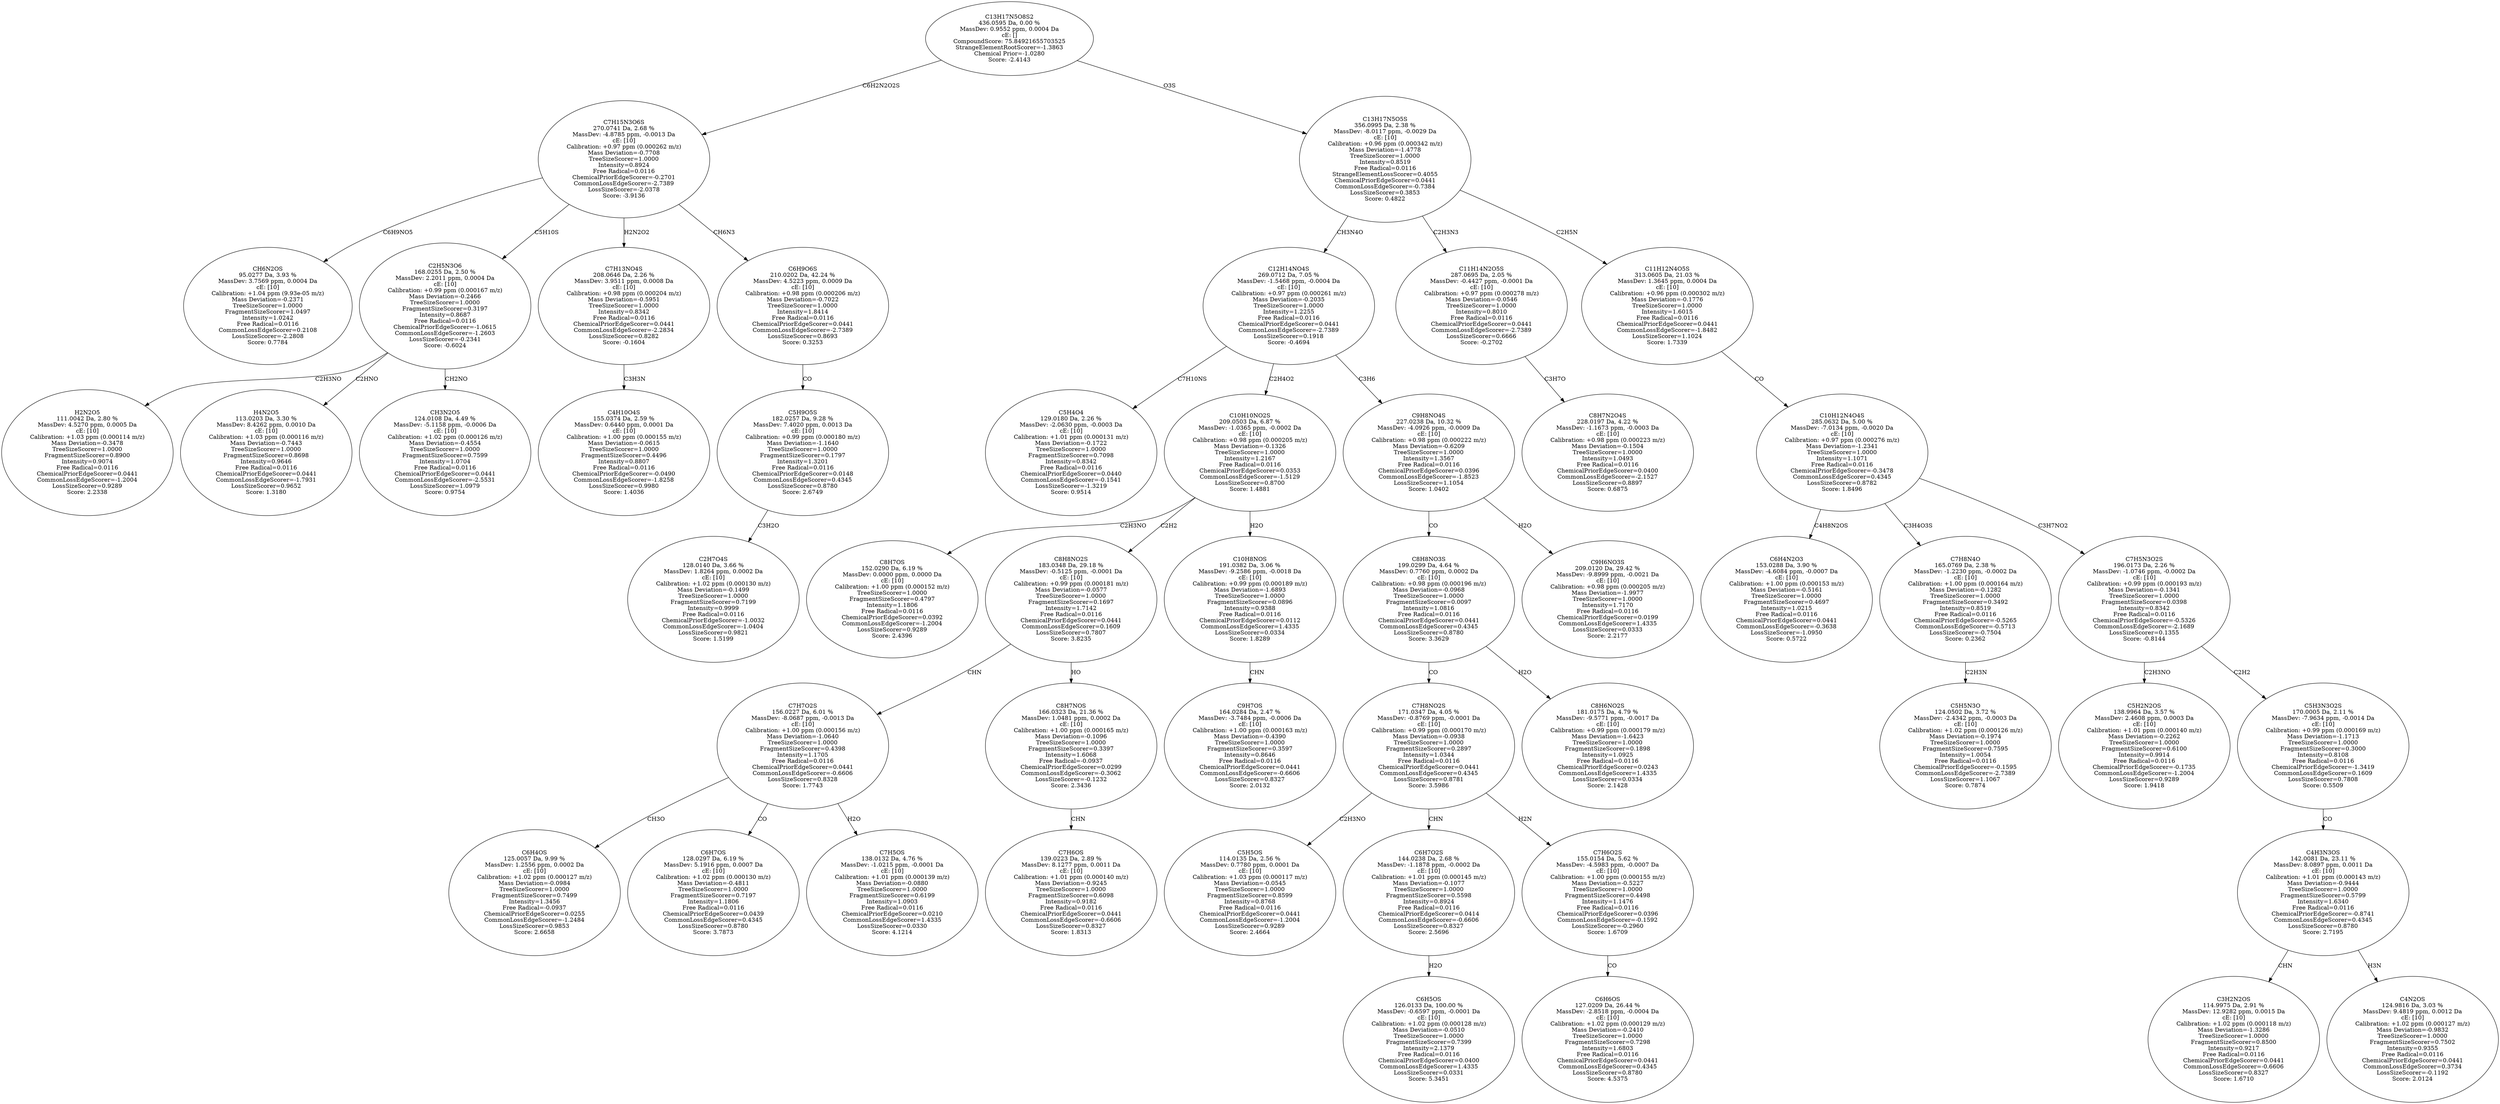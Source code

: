 strict digraph {
v1 [label="CH6N2OS\n95.0277 Da, 3.93 %\nMassDev: 3.7569 ppm, 0.0004 Da\ncE: [10]\nCalibration: +1.04 ppm (9.93e-05 m/z)\nMass Deviation=-0.2371\nTreeSizeScorer=1.0000\nFragmentSizeScorer=1.0497\nIntensity=1.0242\nFree Radical=0.0116\nCommonLossEdgeScorer=0.2108\nLossSizeScorer=-2.2808\nScore: 0.7784"];
v2 [label="H2N2O5\n111.0042 Da, 2.80 %\nMassDev: 4.5270 ppm, 0.0005 Da\ncE: [10]\nCalibration: +1.03 ppm (0.000114 m/z)\nMass Deviation=-0.3478\nTreeSizeScorer=1.0000\nFragmentSizeScorer=0.8900\nIntensity=0.9074\nFree Radical=0.0116\nChemicalPriorEdgeScorer=0.0441\nCommonLossEdgeScorer=-1.2004\nLossSizeScorer=0.9289\nScore: 2.2338"];
v3 [label="H4N2O5\n113.0203 Da, 3.30 %\nMassDev: 8.4262 ppm, 0.0010 Da\ncE: [10]\nCalibration: +1.03 ppm (0.000116 m/z)\nMass Deviation=-0.7443\nTreeSizeScorer=1.0000\nFragmentSizeScorer=0.8698\nIntensity=0.9646\nFree Radical=0.0116\nChemicalPriorEdgeScorer=0.0441\nCommonLossEdgeScorer=-1.7931\nLossSizeScorer=0.9652\nScore: 1.3180"];
v4 [label="CH3N2O5\n124.0108 Da, 4.49 %\nMassDev: -5.1158 ppm, -0.0006 Da\ncE: [10]\nCalibration: +1.02 ppm (0.000126 m/z)\nMass Deviation=-0.4554\nTreeSizeScorer=1.0000\nFragmentSizeScorer=0.7599\nIntensity=1.0704\nFree Radical=0.0116\nChemicalPriorEdgeScorer=0.0441\nCommonLossEdgeScorer=-2.5531\nLossSizeScorer=1.0979\nScore: 0.9754"];
v5 [label="C2H5N3O6\n168.0255 Da, 2.50 %\nMassDev: 2.2011 ppm, 0.0004 Da\ncE: [10]\nCalibration: +0.99 ppm (0.000167 m/z)\nMass Deviation=-0.2466\nTreeSizeScorer=1.0000\nFragmentSizeScorer=0.3197\nIntensity=0.8687\nFree Radical=0.0116\nChemicalPriorEdgeScorer=-1.0615\nCommonLossEdgeScorer=-1.2603\nLossSizeScorer=-0.2341\nScore: -0.6024"];
v6 [label="C4H10O4S\n155.0374 Da, 2.59 %\nMassDev: 0.6440 ppm, 0.0001 Da\ncE: [10]\nCalibration: +1.00 ppm (0.000155 m/z)\nMass Deviation=-0.0615\nTreeSizeScorer=1.0000\nFragmentSizeScorer=0.4496\nIntensity=0.8807\nFree Radical=0.0116\nChemicalPriorEdgeScorer=-0.0490\nCommonLossEdgeScorer=-1.8258\nLossSizeScorer=0.9980\nScore: 1.4036"];
v7 [label="C7H13NO4S\n208.0646 Da, 2.26 %\nMassDev: 3.9511 ppm, 0.0008 Da\ncE: [10]\nCalibration: +0.98 ppm (0.000204 m/z)\nMass Deviation=-0.5951\nTreeSizeScorer=1.0000\nIntensity=0.8342\nFree Radical=0.0116\nChemicalPriorEdgeScorer=0.0441\nCommonLossEdgeScorer=-2.2834\nLossSizeScorer=0.8282\nScore: -0.1604"];
v8 [label="C2H7O4S\n128.0140 Da, 3.66 %\nMassDev: 1.8264 ppm, 0.0002 Da\ncE: [10]\nCalibration: +1.02 ppm (0.000130 m/z)\nMass Deviation=-0.1499\nTreeSizeScorer=1.0000\nFragmentSizeScorer=0.7199\nIntensity=0.9999\nFree Radical=0.0116\nChemicalPriorEdgeScorer=-1.0032\nCommonLossEdgeScorer=-1.0404\nLossSizeScorer=0.9821\nScore: 1.5199"];
v9 [label="C5H9O5S\n182.0257 Da, 9.28 %\nMassDev: 7.4020 ppm, 0.0013 Da\ncE: [10]\nCalibration: +0.99 ppm (0.000180 m/z)\nMass Deviation=-1.1640\nTreeSizeScorer=1.0000\nFragmentSizeScorer=0.1797\nIntensity=1.3201\nFree Radical=0.0116\nChemicalPriorEdgeScorer=0.0148\nCommonLossEdgeScorer=0.4345\nLossSizeScorer=0.8780\nScore: 2.6749"];
v10 [label="C6H9O6S\n210.0202 Da, 42.24 %\nMassDev: 4.5223 ppm, 0.0009 Da\ncE: [10]\nCalibration: +0.98 ppm (0.000206 m/z)\nMass Deviation=-0.7022\nTreeSizeScorer=1.0000\nIntensity=1.8414\nFree Radical=0.0116\nChemicalPriorEdgeScorer=0.0441\nCommonLossEdgeScorer=-2.7389\nLossSizeScorer=0.8693\nScore: 0.3253"];
v11 [label="C7H15N3O6S\n270.0741 Da, 2.68 %\nMassDev: -4.8785 ppm, -0.0013 Da\ncE: [10]\nCalibration: +0.97 ppm (0.000262 m/z)\nMass Deviation=-0.7708\nTreeSizeScorer=1.0000\nIntensity=0.8924\nFree Radical=0.0116\nChemicalPriorEdgeScorer=-0.2701\nCommonLossEdgeScorer=-2.7389\nLossSizeScorer=-2.0378\nScore: -3.9136"];
v12 [label="C5H4O4\n129.0180 Da, 2.26 %\nMassDev: -2.0630 ppm, -0.0003 Da\ncE: [10]\nCalibration: +1.01 ppm (0.000131 m/z)\nMass Deviation=-0.1722\nTreeSizeScorer=1.0000\nFragmentSizeScorer=0.7098\nIntensity=0.8342\nFree Radical=0.0116\nChemicalPriorEdgeScorer=0.0440\nCommonLossEdgeScorer=-0.1541\nLossSizeScorer=-1.3219\nScore: 0.9514"];
v13 [label="C8H7OS\n152.0290 Da, 6.19 %\nMassDev: 0.0000 ppm, 0.0000 Da\ncE: [10]\nCalibration: +1.00 ppm (0.000152 m/z)\nTreeSizeScorer=1.0000\nFragmentSizeScorer=0.4797\nIntensity=1.1806\nFree Radical=0.0116\nChemicalPriorEdgeScorer=0.0392\nCommonLossEdgeScorer=-1.2004\nLossSizeScorer=0.9289\nScore: 2.4396"];
v14 [label="C6H4OS\n125.0057 Da, 9.99 %\nMassDev: 1.2556 ppm, 0.0002 Da\ncE: [10]\nCalibration: +1.02 ppm (0.000127 m/z)\nMass Deviation=-0.0984\nTreeSizeScorer=1.0000\nFragmentSizeScorer=0.7499\nIntensity=1.3456\nFree Radical=-0.0937\nChemicalPriorEdgeScorer=0.0255\nCommonLossEdgeScorer=-1.2484\nLossSizeScorer=0.9853\nScore: 2.6658"];
v15 [label="C6H7OS\n128.0297 Da, 6.19 %\nMassDev: 5.1916 ppm, 0.0007 Da\ncE: [10]\nCalibration: +1.02 ppm (0.000130 m/z)\nMass Deviation=-0.4811\nTreeSizeScorer=1.0000\nFragmentSizeScorer=0.7197\nIntensity=1.1806\nFree Radical=0.0116\nChemicalPriorEdgeScorer=0.0439\nCommonLossEdgeScorer=0.4345\nLossSizeScorer=0.8780\nScore: 3.7873"];
v16 [label="C7H5OS\n138.0132 Da, 4.76 %\nMassDev: -1.0215 ppm, -0.0001 Da\ncE: [10]\nCalibration: +1.01 ppm (0.000139 m/z)\nMass Deviation=-0.0880\nTreeSizeScorer=1.0000\nFragmentSizeScorer=0.6199\nIntensity=1.0903\nFree Radical=0.0116\nChemicalPriorEdgeScorer=0.0210\nCommonLossEdgeScorer=1.4335\nLossSizeScorer=0.0330\nScore: 4.1214"];
v17 [label="C7H7O2S\n156.0227 Da, 6.01 %\nMassDev: -8.0687 ppm, -0.0013 Da\ncE: [10]\nCalibration: +1.00 ppm (0.000156 m/z)\nMass Deviation=-1.0640\nTreeSizeScorer=1.0000\nFragmentSizeScorer=0.4398\nIntensity=1.1705\nFree Radical=0.0116\nChemicalPriorEdgeScorer=0.0441\nCommonLossEdgeScorer=-0.6606\nLossSizeScorer=0.8328\nScore: 1.7743"];
v18 [label="C7H6OS\n139.0223 Da, 2.89 %\nMassDev: 8.1277 ppm, 0.0011 Da\ncE: [10]\nCalibration: +1.01 ppm (0.000140 m/z)\nMass Deviation=-0.9245\nTreeSizeScorer=1.0000\nFragmentSizeScorer=0.6098\nIntensity=0.9182\nFree Radical=0.0116\nChemicalPriorEdgeScorer=0.0441\nCommonLossEdgeScorer=-0.6606\nLossSizeScorer=0.8327\nScore: 1.8313"];
v19 [label="C8H7NOS\n166.0323 Da, 21.36 %\nMassDev: 1.0481 ppm, 0.0002 Da\ncE: [10]\nCalibration: +1.00 ppm (0.000165 m/z)\nMass Deviation=-0.1096\nTreeSizeScorer=1.0000\nFragmentSizeScorer=0.3397\nIntensity=1.6068\nFree Radical=-0.0937\nChemicalPriorEdgeScorer=0.0299\nCommonLossEdgeScorer=-0.3062\nLossSizeScorer=-0.1232\nScore: 2.3436"];
v20 [label="C8H8NO2S\n183.0348 Da, 29.18 %\nMassDev: -0.5125 ppm, -0.0001 Da\ncE: [10]\nCalibration: +0.99 ppm (0.000181 m/z)\nMass Deviation=-0.0577\nTreeSizeScorer=1.0000\nFragmentSizeScorer=0.1697\nIntensity=1.7142\nFree Radical=0.0116\nChemicalPriorEdgeScorer=0.0441\nCommonLossEdgeScorer=0.1609\nLossSizeScorer=0.7807\nScore: 3.8235"];
v21 [label="C9H7OS\n164.0284 Da, 2.47 %\nMassDev: -3.7484 ppm, -0.0006 Da\ncE: [10]\nCalibration: +1.00 ppm (0.000163 m/z)\nMass Deviation=-0.4390\nTreeSizeScorer=1.0000\nFragmentSizeScorer=0.3597\nIntensity=0.8646\nFree Radical=0.0116\nChemicalPriorEdgeScorer=0.0441\nCommonLossEdgeScorer=-0.6606\nLossSizeScorer=0.8327\nScore: 2.0132"];
v22 [label="C10H8NOS\n191.0382 Da, 3.06 %\nMassDev: -9.2586 ppm, -0.0018 Da\ncE: [10]\nCalibration: +0.99 ppm (0.000189 m/z)\nMass Deviation=-1.6893\nTreeSizeScorer=1.0000\nFragmentSizeScorer=0.0896\nIntensity=0.9388\nFree Radical=0.0116\nChemicalPriorEdgeScorer=0.0112\nCommonLossEdgeScorer=1.4335\nLossSizeScorer=0.0334\nScore: 1.8289"];
v23 [label="C10H10NO2S\n209.0503 Da, 6.87 %\nMassDev: -1.0365 ppm, -0.0002 Da\ncE: [10]\nCalibration: +0.98 ppm (0.000205 m/z)\nMass Deviation=-0.1326\nTreeSizeScorer=1.0000\nIntensity=1.2167\nFree Radical=0.0116\nChemicalPriorEdgeScorer=0.0353\nCommonLossEdgeScorer=-1.5129\nLossSizeScorer=0.8700\nScore: 1.4881"];
v24 [label="C5H5OS\n114.0135 Da, 2.56 %\nMassDev: 0.7780 ppm, 0.0001 Da\ncE: [10]\nCalibration: +1.03 ppm (0.000117 m/z)\nMass Deviation=-0.0545\nTreeSizeScorer=1.0000\nFragmentSizeScorer=0.8599\nIntensity=0.8768\nFree Radical=0.0116\nChemicalPriorEdgeScorer=0.0441\nCommonLossEdgeScorer=-1.2004\nLossSizeScorer=0.9289\nScore: 2.4664"];
v25 [label="C6H5OS\n126.0133 Da, 100.00 %\nMassDev: -0.6597 ppm, -0.0001 Da\ncE: [10]\nCalibration: +1.02 ppm (0.000128 m/z)\nMass Deviation=-0.0510\nTreeSizeScorer=1.0000\nFragmentSizeScorer=0.7399\nIntensity=2.1379\nFree Radical=0.0116\nChemicalPriorEdgeScorer=0.0400\nCommonLossEdgeScorer=1.4335\nLossSizeScorer=0.0331\nScore: 5.3451"];
v26 [label="C6H7O2S\n144.0238 Da, 2.68 %\nMassDev: -1.1878 ppm, -0.0002 Da\ncE: [10]\nCalibration: +1.01 ppm (0.000145 m/z)\nMass Deviation=-0.1077\nTreeSizeScorer=1.0000\nFragmentSizeScorer=0.5598\nIntensity=0.8924\nFree Radical=0.0116\nChemicalPriorEdgeScorer=0.0414\nCommonLossEdgeScorer=-0.6606\nLossSizeScorer=0.8327\nScore: 2.5696"];
v27 [label="C6H6OS\n127.0209 Da, 26.44 %\nMassDev: -2.8518 ppm, -0.0004 Da\ncE: [10]\nCalibration: +1.02 ppm (0.000129 m/z)\nMass Deviation=-0.2410\nTreeSizeScorer=1.0000\nFragmentSizeScorer=0.7298\nIntensity=1.6803\nFree Radical=0.0116\nChemicalPriorEdgeScorer=0.0441\nCommonLossEdgeScorer=0.4345\nLossSizeScorer=0.8780\nScore: 4.5375"];
v28 [label="C7H6O2S\n155.0154 Da, 5.62 %\nMassDev: -4.5983 ppm, -0.0007 Da\ncE: [10]\nCalibration: +1.00 ppm (0.000155 m/z)\nMass Deviation=-0.5227\nTreeSizeScorer=1.0000\nFragmentSizeScorer=0.4498\nIntensity=1.1476\nFree Radical=0.0116\nChemicalPriorEdgeScorer=0.0396\nCommonLossEdgeScorer=-0.1592\nLossSizeScorer=-0.2960\nScore: 1.6709"];
v29 [label="C7H8NO2S\n171.0347 Da, 4.05 %\nMassDev: -0.8769 ppm, -0.0001 Da\ncE: [10]\nCalibration: +0.99 ppm (0.000170 m/z)\nMass Deviation=-0.0938\nTreeSizeScorer=1.0000\nFragmentSizeScorer=0.2897\nIntensity=1.0344\nFree Radical=0.0116\nChemicalPriorEdgeScorer=0.0441\nCommonLossEdgeScorer=0.4345\nLossSizeScorer=0.8781\nScore: 3.5986"];
v30 [label="C8H6NO2S\n181.0175 Da, 4.79 %\nMassDev: -9.5771 ppm, -0.0017 Da\ncE: [10]\nCalibration: +0.99 ppm (0.000179 m/z)\nMass Deviation=-1.6423\nTreeSizeScorer=1.0000\nFragmentSizeScorer=0.1898\nIntensity=1.0925\nFree Radical=0.0116\nChemicalPriorEdgeScorer=0.0243\nCommonLossEdgeScorer=1.4335\nLossSizeScorer=0.0334\nScore: 2.1428"];
v31 [label="C8H8NO3S\n199.0299 Da, 4.64 %\nMassDev: 0.7760 ppm, 0.0002 Da\ncE: [10]\nCalibration: +0.98 ppm (0.000196 m/z)\nMass Deviation=-0.0968\nTreeSizeScorer=1.0000\nFragmentSizeScorer=0.0097\nIntensity=1.0816\nFree Radical=0.0116\nChemicalPriorEdgeScorer=0.0441\nCommonLossEdgeScorer=0.4345\nLossSizeScorer=0.8780\nScore: 3.3629"];
v32 [label="C9H6NO3S\n209.0120 Da, 29.42 %\nMassDev: -9.8999 ppm, -0.0021 Da\ncE: [10]\nCalibration: +0.98 ppm (0.000205 m/z)\nMass Deviation=-1.9977\nTreeSizeScorer=1.0000\nIntensity=1.7170\nFree Radical=0.0116\nChemicalPriorEdgeScorer=0.0199\nCommonLossEdgeScorer=1.4335\nLossSizeScorer=0.0333\nScore: 2.2177"];
v33 [label="C9H8NO4S\n227.0238 Da, 10.32 %\nMassDev: -4.0926 ppm, -0.0009 Da\ncE: [10]\nCalibration: +0.98 ppm (0.000222 m/z)\nMass Deviation=-0.6209\nTreeSizeScorer=1.0000\nIntensity=1.3567\nFree Radical=0.0116\nChemicalPriorEdgeScorer=0.0396\nCommonLossEdgeScorer=-1.8523\nLossSizeScorer=1.1054\nScore: 1.0402"];
v34 [label="C12H14NO4S\n269.0712 Da, 7.05 %\nMassDev: -1.5468 ppm, -0.0004 Da\ncE: [10]\nCalibration: +0.97 ppm (0.000261 m/z)\nMass Deviation=-0.2035\nTreeSizeScorer=1.0000\nIntensity=1.2255\nFree Radical=0.0116\nChemicalPriorEdgeScorer=0.0441\nCommonLossEdgeScorer=-2.7389\nLossSizeScorer=0.1918\nScore: -0.4694"];
v35 [label="C8H7N2O4S\n228.0197 Da, 4.22 %\nMassDev: -1.1673 ppm, -0.0003 Da\ncE: [10]\nCalibration: +0.98 ppm (0.000223 m/z)\nMass Deviation=-0.1504\nTreeSizeScorer=1.0000\nIntensity=1.0493\nFree Radical=0.0116\nChemicalPriorEdgeScorer=0.0400\nCommonLossEdgeScorer=-2.1527\nLossSizeScorer=0.8897\nScore: 0.6875"];
v36 [label="C11H14N2O5S\n287.0695 Da, 2.05 %\nMassDev: -0.4427 ppm, -0.0001 Da\ncE: [10]\nCalibration: +0.97 ppm (0.000278 m/z)\nMass Deviation=-0.0546\nTreeSizeScorer=1.0000\nIntensity=0.8010\nFree Radical=0.0116\nChemicalPriorEdgeScorer=0.0441\nCommonLossEdgeScorer=-2.7389\nLossSizeScorer=0.6666\nScore: -0.2702"];
v37 [label="C6H4N2O3\n153.0288 Da, 3.90 %\nMassDev: -4.6084 ppm, -0.0007 Da\ncE: [10]\nCalibration: +1.00 ppm (0.000153 m/z)\nMass Deviation=-0.5161\nTreeSizeScorer=1.0000\nFragmentSizeScorer=0.4697\nIntensity=1.0215\nFree Radical=0.0116\nChemicalPriorEdgeScorer=0.0441\nCommonLossEdgeScorer=-0.3638\nLossSizeScorer=-1.0950\nScore: 0.5722"];
v38 [label="C5H5N3O\n124.0502 Da, 3.72 %\nMassDev: -2.4342 ppm, -0.0003 Da\ncE: [10]\nCalibration: +1.02 ppm (0.000126 m/z)\nMass Deviation=-0.1974\nTreeSizeScorer=1.0000\nFragmentSizeScorer=0.7595\nIntensity=1.0054\nFree Radical=0.0116\nChemicalPriorEdgeScorer=-0.1595\nCommonLossEdgeScorer=-2.7389\nLossSizeScorer=1.1067\nScore: 0.7874"];
v39 [label="C7H8N4O\n165.0769 Da, 2.38 %\nMassDev: -1.2230 ppm, -0.0002 Da\ncE: [10]\nCalibration: +1.00 ppm (0.000164 m/z)\nMass Deviation=-0.1282\nTreeSizeScorer=1.0000\nFragmentSizeScorer=0.3492\nIntensity=0.8519\nFree Radical=0.0116\nChemicalPriorEdgeScorer=-0.5265\nCommonLossEdgeScorer=-0.5713\nLossSizeScorer=-0.7504\nScore: 0.2362"];
v40 [label="C5H2N2OS\n138.9964 Da, 3.57 %\nMassDev: 2.4608 ppm, 0.0003 Da\ncE: [10]\nCalibration: +1.01 ppm (0.000140 m/z)\nMass Deviation=-0.2262\nTreeSizeScorer=1.0000\nFragmentSizeScorer=0.6100\nIntensity=0.9914\nFree Radical=0.0116\nChemicalPriorEdgeScorer=-0.1735\nCommonLossEdgeScorer=-1.2004\nLossSizeScorer=0.9289\nScore: 1.9418"];
v41 [label="C3H2N2OS\n114.9975 Da, 2.91 %\nMassDev: 12.9282 ppm, 0.0015 Da\ncE: [10]\nCalibration: +1.02 ppm (0.000118 m/z)\nMass Deviation=-1.3286\nTreeSizeScorer=1.0000\nFragmentSizeScorer=0.8500\nIntensity=0.9217\nFree Radical=0.0116\nChemicalPriorEdgeScorer=0.0441\nCommonLossEdgeScorer=-0.6606\nLossSizeScorer=0.8327\nScore: 1.6710"];
v42 [label="C4N2OS\n124.9816 Da, 3.03 %\nMassDev: 9.4819 ppm, 0.0012 Da\ncE: [10]\nCalibration: +1.02 ppm (0.000127 m/z)\nMass Deviation=-0.9832\nTreeSizeScorer=1.0000\nFragmentSizeScorer=0.7502\nIntensity=0.9355\nFree Radical=0.0116\nChemicalPriorEdgeScorer=0.0441\nCommonLossEdgeScorer=0.3734\nLossSizeScorer=-0.1192\nScore: 2.0124"];
v43 [label="C4H3N3OS\n142.0081 Da, 23.11 %\nMassDev: 8.0897 ppm, 0.0011 Da\ncE: [10]\nCalibration: +1.01 ppm (0.000143 m/z)\nMass Deviation=-0.9444\nTreeSizeScorer=1.0000\nFragmentSizeScorer=0.5799\nIntensity=1.6340\nFree Radical=0.0116\nChemicalPriorEdgeScorer=-0.8741\nCommonLossEdgeScorer=0.4345\nLossSizeScorer=0.8780\nScore: 2.7195"];
v44 [label="C5H3N3O2S\n170.0005 Da, 2.11 %\nMassDev: -7.9634 ppm, -0.0014 Da\ncE: [10]\nCalibration: +0.99 ppm (0.000169 m/z)\nMass Deviation=-1.1713\nTreeSizeScorer=1.0000\nFragmentSizeScorer=0.3000\nIntensity=0.8108\nFree Radical=0.0116\nChemicalPriorEdgeScorer=-1.3419\nCommonLossEdgeScorer=0.1609\nLossSizeScorer=0.7808\nScore: 0.5509"];
v45 [label="C7H5N3O2S\n196.0173 Da, 2.26 %\nMassDev: -1.0746 ppm, -0.0002 Da\ncE: [10]\nCalibration: +0.99 ppm (0.000193 m/z)\nMass Deviation=-0.1341\nTreeSizeScorer=1.0000\nFragmentSizeScorer=0.0398\nIntensity=0.8342\nFree Radical=0.0116\nChemicalPriorEdgeScorer=-0.5326\nCommonLossEdgeScorer=-2.1689\nLossSizeScorer=0.1355\nScore: -0.8144"];
v46 [label="C10H12N4O4S\n285.0632 Da, 5.00 %\nMassDev: -7.0134 ppm, -0.0020 Da\ncE: [10]\nCalibration: +0.97 ppm (0.000276 m/z)\nMass Deviation=-1.2341\nTreeSizeScorer=1.0000\nIntensity=1.1071\nFree Radical=0.0116\nChemicalPriorEdgeScorer=-0.3478\nCommonLossEdgeScorer=0.4345\nLossSizeScorer=0.8782\nScore: 1.8496"];
v47 [label="C11H12N4O5S\n313.0605 Da, 21.03 %\nMassDev: 1.3645 ppm, 0.0004 Da\ncE: [10]\nCalibration: +0.96 ppm (0.000302 m/z)\nMass Deviation=-0.1776\nTreeSizeScorer=1.0000\nIntensity=1.6015\nFree Radical=0.0116\nChemicalPriorEdgeScorer=0.0441\nCommonLossEdgeScorer=-1.8482\nLossSizeScorer=1.1024\nScore: 1.7339"];
v48 [label="C13H17N5O5S\n356.0995 Da, 2.38 %\nMassDev: -8.0117 ppm, -0.0029 Da\ncE: [10]\nCalibration: +0.96 ppm (0.000342 m/z)\nMass Deviation=-1.4778\nTreeSizeScorer=1.0000\nIntensity=0.8519\nFree Radical=0.0116\nStrangeElementLossScorer=0.4055\nChemicalPriorEdgeScorer=0.0441\nCommonLossEdgeScorer=-0.7384\nLossSizeScorer=0.3853\nScore: 0.4822"];
v49 [label="C13H17N5O8S2\n436.0595 Da, 0.00 %\nMassDev: 0.9552 ppm, 0.0004 Da\ncE: []\nCompoundScore: 75.84921655703525\nStrangeElementRootScorer=-1.3863\nChemical Prior=-1.0280\nScore: -2.4143"];
v11 -> v1 [label="C6H9NO5"];
v5 -> v2 [label="C2H3NO"];
v5 -> v3 [label="C2HNO"];
v5 -> v4 [label="CH2NO"];
v11 -> v5 [label="C5H10S"];
v7 -> v6 [label="C3H3N"];
v11 -> v7 [label="H2N2O2"];
v9 -> v8 [label="C3H2O"];
v10 -> v9 [label="CO"];
v11 -> v10 [label="CH6N3"];
v49 -> v11 [label="C6H2N2O2S"];
v34 -> v12 [label="C7H10NS"];
v23 -> v13 [label="C2H3NO"];
v17 -> v14 [label="CH3O"];
v17 -> v15 [label="CO"];
v17 -> v16 [label="H2O"];
v20 -> v17 [label="CHN"];
v19 -> v18 [label="CHN"];
v20 -> v19 [label="HO"];
v23 -> v20 [label="C2H2"];
v22 -> v21 [label="CHN"];
v23 -> v22 [label="H2O"];
v34 -> v23 [label="C2H4O2"];
v29 -> v24 [label="C2H3NO"];
v26 -> v25 [label="H2O"];
v29 -> v26 [label="CHN"];
v28 -> v27 [label="CO"];
v29 -> v28 [label="H2N"];
v31 -> v29 [label="CO"];
v31 -> v30 [label="H2O"];
v33 -> v31 [label="CO"];
v33 -> v32 [label="H2O"];
v34 -> v33 [label="C3H6"];
v48 -> v34 [label="CH3N4O"];
v36 -> v35 [label="C3H7O"];
v48 -> v36 [label="C2H3N3"];
v46 -> v37 [label="C4H8N2OS"];
v39 -> v38 [label="C2H3N"];
v46 -> v39 [label="C3H4O3S"];
v45 -> v40 [label="C2H3NO"];
v43 -> v41 [label="CHN"];
v43 -> v42 [label="H3N"];
v44 -> v43 [label="CO"];
v45 -> v44 [label="C2H2"];
v46 -> v45 [label="C3H7NO2"];
v47 -> v46 [label="CO"];
v48 -> v47 [label="C2H5N"];
v49 -> v48 [label="O3S"];
}